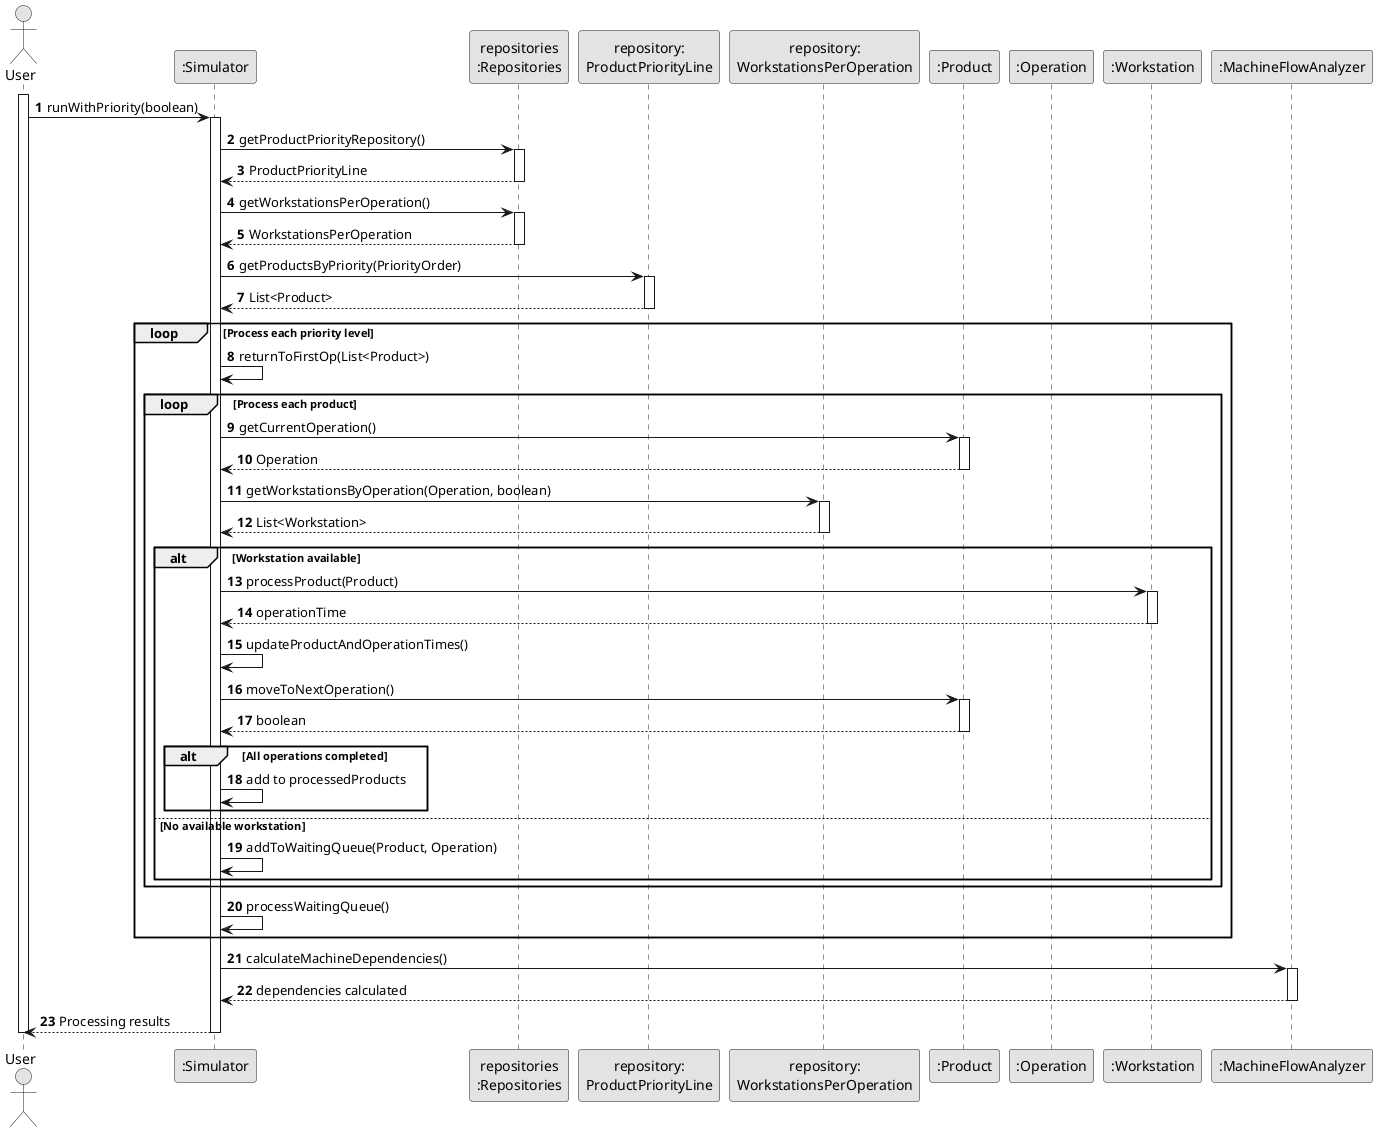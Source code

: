 @startuml
skinparam monochrome true
skinparam packageStyle rectangle
skinparam shadowing false

autonumber

actor "User" as User
participant ":Simulator" as Simulator
participant "repositories\n:Repositories" as Repositories
participant "repository:\nProductPriorityLine" as ProductPriorityLine
participant "repository:\nWorkstationsPerOperation" as WorkstationsPerOperation
participant ":Product" as Product
participant ":Operation" as Operation
participant ":Workstation" as Workstation
participant ":MachineFlowAnalyzer" as MachineFlowAnalyzer

activate User

User -> Simulator : runWithPriority(boolean)
activate Simulator

Simulator -> Repositories : getProductPriorityRepository()
activate Repositories
Repositories --> Simulator : ProductPriorityLine
deactivate Repositories

Simulator -> Repositories : getWorkstationsPerOperation()
activate Repositories
Repositories --> Simulator : WorkstationsPerOperation
deactivate Repositories

Simulator -> ProductPriorityLine : getProductsByPriority(PriorityOrder)
activate ProductPriorityLine
ProductPriorityLine --> Simulator : List<Product>
deactivate ProductPriorityLine

loop Process each priority level
    Simulator -> Simulator : returnToFirstOp(List<Product>)

    loop Process each product
        Simulator -> Product : getCurrentOperation()
        activate Product
        Product --> Simulator : Operation
        deactivate Product

        Simulator -> WorkstationsPerOperation : getWorkstationsByOperation(Operation, boolean)
        activate WorkstationsPerOperation
        WorkstationsPerOperation --> Simulator : List<Workstation>
        deactivate WorkstationsPerOperation

        alt Workstation available
            Simulator -> Workstation : processProduct(Product)
            activate Workstation
            Workstation --> Simulator : operationTime
            deactivate Workstation

            Simulator -> Simulator : updateProductAndOperationTimes()
            Simulator -> Product : moveToNextOperation()
            activate Product
            Product --> Simulator : boolean
            deactivate Product

            alt All operations completed
                Simulator -> Simulator : add to processedProducts
            end

        else No available workstation
            Simulator -> Simulator : addToWaitingQueue(Product, Operation)
        end
    end

    Simulator -> Simulator : processWaitingQueue()

end

Simulator -> MachineFlowAnalyzer : calculateMachineDependencies()
activate MachineFlowAnalyzer
MachineFlowAnalyzer --> Simulator : dependencies calculated
deactivate MachineFlowAnalyzer

Simulator --> User : Processing results
deactivate Simulator
deactivate User

@enduml
